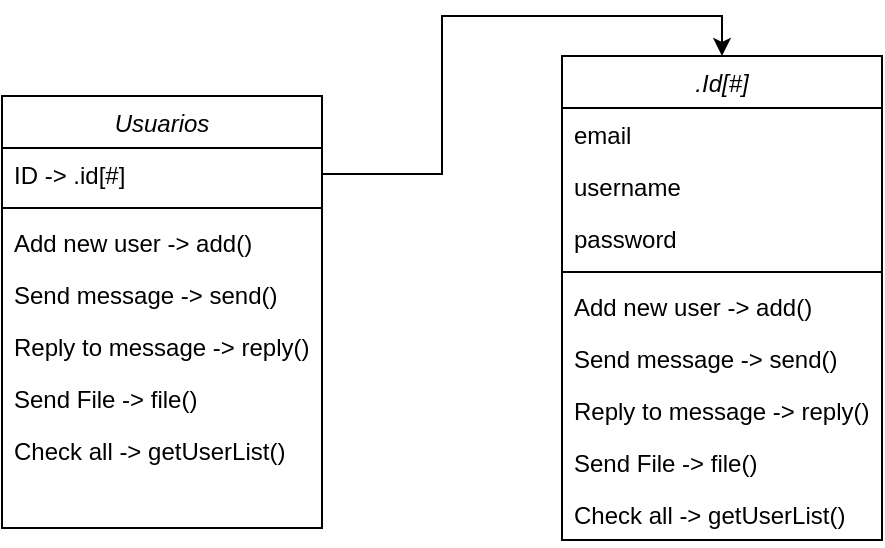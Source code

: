 <mxfile version="15.9.6" type="device"><diagram id="C5RBs43oDa-KdzZeNtuy" name="Page-1"><mxGraphModel dx="1422" dy="727" grid="1" gridSize="10" guides="1" tooltips="1" connect="1" arrows="1" fold="1" page="1" pageScale="1" pageWidth="827" pageHeight="1169" math="0" shadow="0"><root><mxCell id="WIyWlLk6GJQsqaUBKTNV-0"/><mxCell id="WIyWlLk6GJQsqaUBKTNV-1" parent="WIyWlLk6GJQsqaUBKTNV-0"/><mxCell id="zkfFHV4jXpPFQw0GAbJ--0" value="Usuarios" style="swimlane;fontStyle=2;align=center;verticalAlign=top;childLayout=stackLayout;horizontal=1;startSize=26;horizontalStack=0;resizeParent=1;resizeLast=0;collapsible=1;marginBottom=0;rounded=0;shadow=0;strokeWidth=1;" parent="WIyWlLk6GJQsqaUBKTNV-1" vertex="1"><mxGeometry x="220" y="120" width="160" height="216" as="geometry"><mxRectangle x="230" y="140" width="160" height="26" as="alternateBounds"/></mxGeometry></mxCell><mxCell id="zkfFHV4jXpPFQw0GAbJ--1" value="ID -&gt; .id[#]" style="text;align=left;verticalAlign=top;spacingLeft=4;spacingRight=4;overflow=hidden;rotatable=0;points=[[0,0.5],[1,0.5]];portConstraint=eastwest;" parent="zkfFHV4jXpPFQw0GAbJ--0" vertex="1"><mxGeometry y="26" width="160" height="26" as="geometry"/></mxCell><mxCell id="zkfFHV4jXpPFQw0GAbJ--4" value="" style="line;html=1;strokeWidth=1;align=left;verticalAlign=middle;spacingTop=-1;spacingLeft=3;spacingRight=3;rotatable=0;labelPosition=right;points=[];portConstraint=eastwest;" parent="zkfFHV4jXpPFQw0GAbJ--0" vertex="1"><mxGeometry y="52" width="160" height="8" as="geometry"/></mxCell><mxCell id="zkfFHV4jXpPFQw0GAbJ--5" value="Add new user -&gt; add()" style="text;align=left;verticalAlign=top;spacingLeft=4;spacingRight=4;overflow=hidden;rotatable=0;points=[[0,0.5],[1,0.5]];portConstraint=eastwest;" parent="zkfFHV4jXpPFQw0GAbJ--0" vertex="1"><mxGeometry y="60" width="160" height="26" as="geometry"/></mxCell><mxCell id="qYHbY7oiJ-1Q_ZBYUIq8-0" value="Send message -&gt; send()" style="text;align=left;verticalAlign=top;spacingLeft=4;spacingRight=4;overflow=hidden;rotatable=0;points=[[0,0.5],[1,0.5]];portConstraint=eastwest;" vertex="1" parent="zkfFHV4jXpPFQw0GAbJ--0"><mxGeometry y="86" width="160" height="26" as="geometry"/></mxCell><mxCell id="qYHbY7oiJ-1Q_ZBYUIq8-1" value="Reply to message -&gt; reply()" style="text;align=left;verticalAlign=top;spacingLeft=4;spacingRight=4;overflow=hidden;rotatable=0;points=[[0,0.5],[1,0.5]];portConstraint=eastwest;" vertex="1" parent="zkfFHV4jXpPFQw0GAbJ--0"><mxGeometry y="112" width="160" height="26" as="geometry"/></mxCell><mxCell id="qYHbY7oiJ-1Q_ZBYUIq8-2" value="Send File -&gt; file()" style="text;align=left;verticalAlign=top;spacingLeft=4;spacingRight=4;overflow=hidden;rotatable=0;points=[[0,0.5],[1,0.5]];portConstraint=eastwest;" vertex="1" parent="zkfFHV4jXpPFQw0GAbJ--0"><mxGeometry y="138" width="160" height="26" as="geometry"/></mxCell><mxCell id="qYHbY7oiJ-1Q_ZBYUIq8-4" value="Check all -&gt; getUserList()" style="text;align=left;verticalAlign=top;spacingLeft=4;spacingRight=4;overflow=hidden;rotatable=0;points=[[0,0.5],[1,0.5]];portConstraint=eastwest;" vertex="1" parent="zkfFHV4jXpPFQw0GAbJ--0"><mxGeometry y="164" width="160" height="26" as="geometry"/></mxCell><mxCell id="qYHbY7oiJ-1Q_ZBYUIq8-6" style="edgeStyle=orthogonalEdgeStyle;rounded=0;orthogonalLoop=1;jettySize=auto;html=1;entryX=0.5;entryY=0;entryDx=0;entryDy=0;" edge="1" parent="WIyWlLk6GJQsqaUBKTNV-1" source="zkfFHV4jXpPFQw0GAbJ--1" target="qYHbY7oiJ-1Q_ZBYUIq8-9"><mxGeometry relative="1" as="geometry"><mxPoint x="480" y="159" as="targetPoint"/></mxGeometry></mxCell><mxCell id="qYHbY7oiJ-1Q_ZBYUIq8-9" value=".Id[#]" style="swimlane;fontStyle=2;align=center;verticalAlign=top;childLayout=stackLayout;horizontal=1;startSize=26;horizontalStack=0;resizeParent=1;resizeLast=0;collapsible=1;marginBottom=0;rounded=0;shadow=0;strokeWidth=1;" vertex="1" parent="WIyWlLk6GJQsqaUBKTNV-1"><mxGeometry x="500" y="100" width="160" height="242" as="geometry"><mxRectangle x="230" y="140" width="160" height="26" as="alternateBounds"/></mxGeometry></mxCell><mxCell id="qYHbY7oiJ-1Q_ZBYUIq8-18" value="email" style="text;align=left;verticalAlign=top;spacingLeft=4;spacingRight=4;overflow=hidden;rotatable=0;points=[[0,0.5],[1,0.5]];portConstraint=eastwest;" vertex="1" parent="qYHbY7oiJ-1Q_ZBYUIq8-9"><mxGeometry y="26" width="160" height="26" as="geometry"/></mxCell><mxCell id="qYHbY7oiJ-1Q_ZBYUIq8-10" value="username" style="text;align=left;verticalAlign=top;spacingLeft=4;spacingRight=4;overflow=hidden;rotatable=0;points=[[0,0.5],[1,0.5]];portConstraint=eastwest;" vertex="1" parent="qYHbY7oiJ-1Q_ZBYUIq8-9"><mxGeometry y="52" width="160" height="26" as="geometry"/></mxCell><mxCell id="qYHbY7oiJ-1Q_ZBYUIq8-17" value="password" style="text;align=left;verticalAlign=top;spacingLeft=4;spacingRight=4;overflow=hidden;rotatable=0;points=[[0,0.5],[1,0.5]];portConstraint=eastwest;" vertex="1" parent="qYHbY7oiJ-1Q_ZBYUIq8-9"><mxGeometry y="78" width="160" height="26" as="geometry"/></mxCell><mxCell id="qYHbY7oiJ-1Q_ZBYUIq8-11" value="" style="line;html=1;strokeWidth=1;align=left;verticalAlign=middle;spacingTop=-1;spacingLeft=3;spacingRight=3;rotatable=0;labelPosition=right;points=[];portConstraint=eastwest;" vertex="1" parent="qYHbY7oiJ-1Q_ZBYUIq8-9"><mxGeometry y="104" width="160" height="8" as="geometry"/></mxCell><mxCell id="qYHbY7oiJ-1Q_ZBYUIq8-12" value="Add new user -&gt; add()" style="text;align=left;verticalAlign=top;spacingLeft=4;spacingRight=4;overflow=hidden;rotatable=0;points=[[0,0.5],[1,0.5]];portConstraint=eastwest;" vertex="1" parent="qYHbY7oiJ-1Q_ZBYUIq8-9"><mxGeometry y="112" width="160" height="26" as="geometry"/></mxCell><mxCell id="qYHbY7oiJ-1Q_ZBYUIq8-13" value="Send message -&gt; send()" style="text;align=left;verticalAlign=top;spacingLeft=4;spacingRight=4;overflow=hidden;rotatable=0;points=[[0,0.5],[1,0.5]];portConstraint=eastwest;" vertex="1" parent="qYHbY7oiJ-1Q_ZBYUIq8-9"><mxGeometry y="138" width="160" height="26" as="geometry"/></mxCell><mxCell id="qYHbY7oiJ-1Q_ZBYUIq8-14" value="Reply to message -&gt; reply()" style="text;align=left;verticalAlign=top;spacingLeft=4;spacingRight=4;overflow=hidden;rotatable=0;points=[[0,0.5],[1,0.5]];portConstraint=eastwest;" vertex="1" parent="qYHbY7oiJ-1Q_ZBYUIq8-9"><mxGeometry y="164" width="160" height="26" as="geometry"/></mxCell><mxCell id="qYHbY7oiJ-1Q_ZBYUIq8-15" value="Send File -&gt; file()" style="text;align=left;verticalAlign=top;spacingLeft=4;spacingRight=4;overflow=hidden;rotatable=0;points=[[0,0.5],[1,0.5]];portConstraint=eastwest;" vertex="1" parent="qYHbY7oiJ-1Q_ZBYUIq8-9"><mxGeometry y="190" width="160" height="26" as="geometry"/></mxCell><mxCell id="qYHbY7oiJ-1Q_ZBYUIq8-16" value="Check all -&gt; getUserList()" style="text;align=left;verticalAlign=top;spacingLeft=4;spacingRight=4;overflow=hidden;rotatable=0;points=[[0,0.5],[1,0.5]];portConstraint=eastwest;" vertex="1" parent="qYHbY7oiJ-1Q_ZBYUIq8-9"><mxGeometry y="216" width="160" height="26" as="geometry"/></mxCell></root></mxGraphModel></diagram></mxfile>